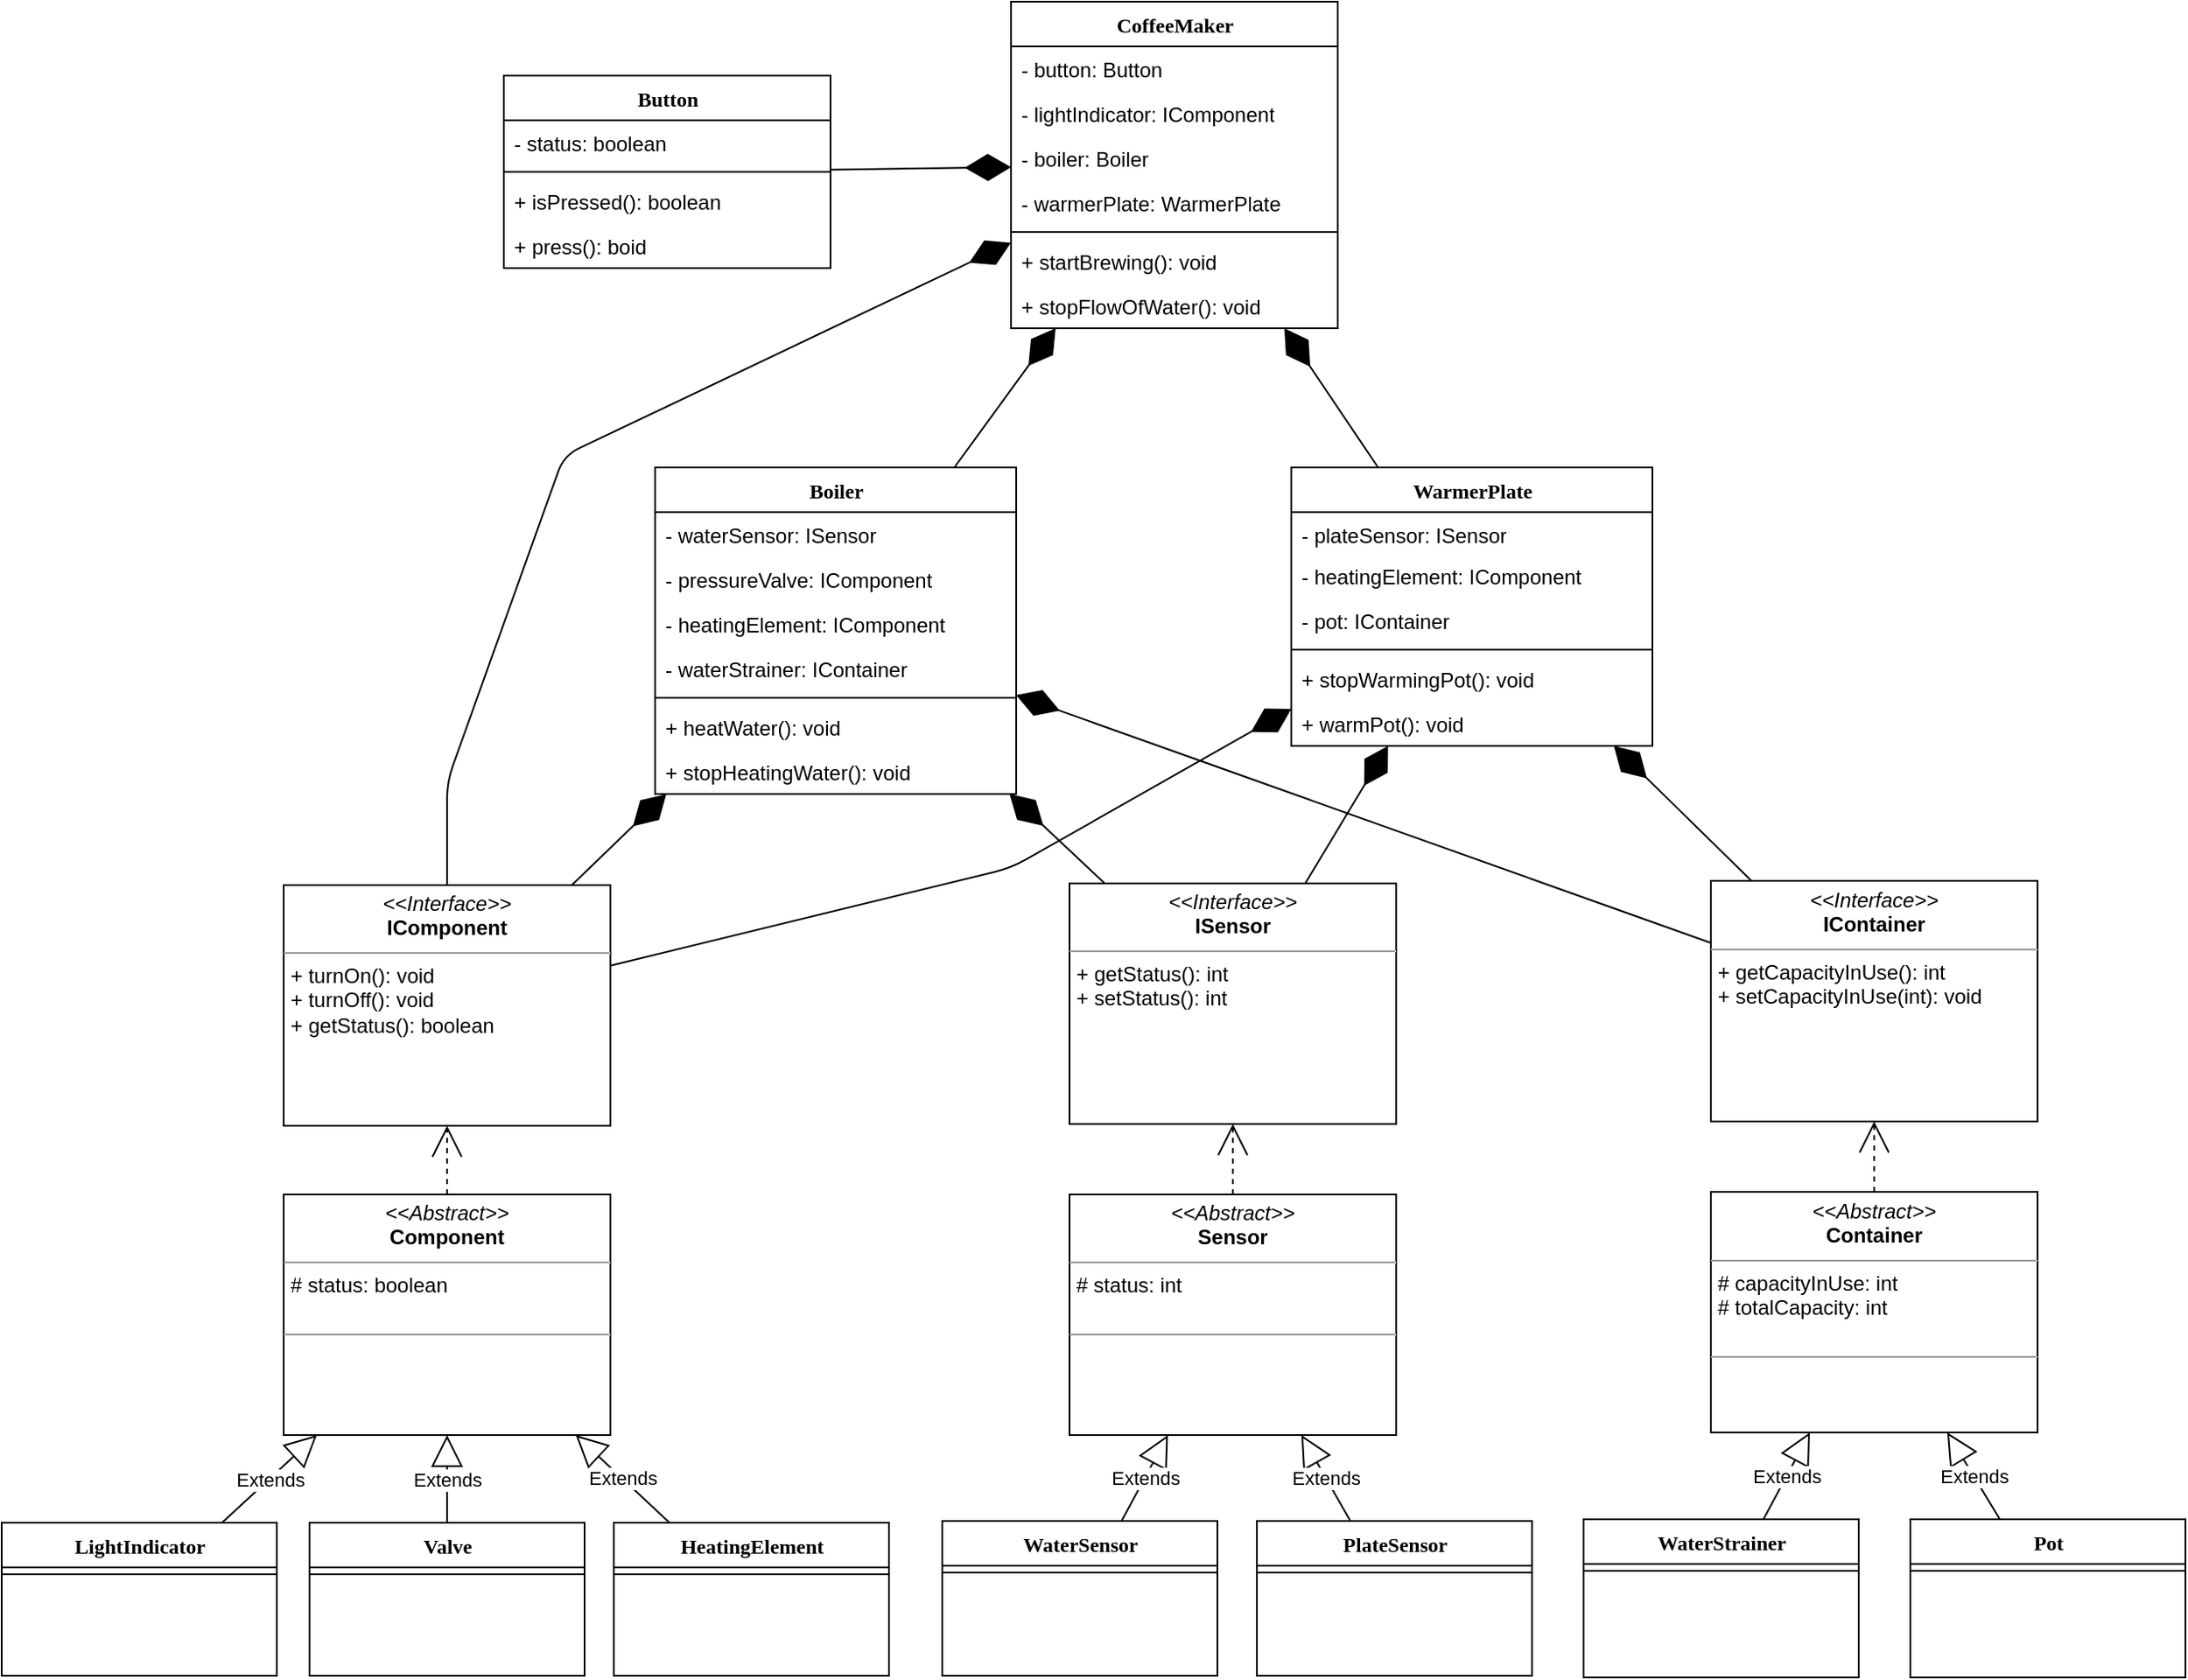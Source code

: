 <mxfile version="10.6.7" type="device"><diagram name="Page-1" id="6133507b-19e7-1e82-6fc7-422aa6c4b21f"><mxGraphModel dx="1080" dy="1285" grid="1" gridSize="10" guides="1" tooltips="1" connect="1" arrows="1" fold="1" page="1" pageScale="1" pageWidth="1100" pageHeight="850" background="#ffffff" math="0" shadow="0"><root><mxCell id="0"/><mxCell id="1" parent="0"/><mxCell id="235556782a83e6d0-1" value="LightIndicator" style="swimlane;html=1;fontStyle=1;align=center;verticalAlign=top;childLayout=stackLayout;horizontal=1;startSize=26;horizontalStack=0;resizeParent=1;resizeLast=0;collapsible=1;marginBottom=0;swimlaneFillColor=#ffffff;rounded=0;shadow=0;comic=0;labelBackgroundColor=none;strokeColor=#000000;strokeWidth=1;fillColor=none;fontFamily=Verdana;fontSize=12;fontColor=#000000;" parent="1" vertex="1"><mxGeometry x="123" y="591" width="160" height="89" as="geometry"/></mxCell><mxCell id="235556782a83e6d0-6" value="" style="line;html=1;strokeWidth=1;fillColor=none;align=left;verticalAlign=middle;spacingTop=-1;spacingLeft=3;spacingRight=3;rotatable=0;labelPosition=right;points=[];portConstraint=eastwest;" parent="235556782a83e6d0-1" vertex="1"><mxGeometry y="26" width="160" height="8" as="geometry"/></mxCell><mxCell id="78961159f06e98e8-69" value="Valve" style="swimlane;html=1;fontStyle=1;align=center;verticalAlign=top;childLayout=stackLayout;horizontal=1;startSize=26;horizontalStack=0;resizeParent=1;resizeLast=0;collapsible=1;marginBottom=0;swimlaneFillColor=#ffffff;rounded=0;shadow=0;comic=0;labelBackgroundColor=none;strokeColor=#000000;strokeWidth=1;fillColor=none;fontFamily=Verdana;fontSize=12;fontColor=#000000;" parent="1" vertex="1"><mxGeometry x="302" y="591" width="160" height="89" as="geometry"/></mxCell><mxCell id="78961159f06e98e8-77" value="" style="line;html=1;strokeWidth=1;fillColor=none;align=left;verticalAlign=middle;spacingTop=-1;spacingLeft=3;spacingRight=3;rotatable=0;labelPosition=right;points=[];portConstraint=eastwest;" parent="78961159f06e98e8-69" vertex="1"><mxGeometry y="26" width="160" height="8" as="geometry"/></mxCell><mxCell id="78961159f06e98e8-108" value="HeatingElement" style="swimlane;html=1;fontStyle=1;align=center;verticalAlign=top;childLayout=stackLayout;horizontal=1;startSize=26;horizontalStack=0;resizeParent=1;resizeLast=0;collapsible=1;marginBottom=0;swimlaneFillColor=#ffffff;rounded=0;shadow=0;comic=0;labelBackgroundColor=none;strokeColor=#000000;strokeWidth=1;fillColor=none;fontFamily=Verdana;fontSize=12;fontColor=#000000;" parent="1" vertex="1"><mxGeometry x="479" y="591" width="160" height="89" as="geometry"/></mxCell><mxCell id="78961159f06e98e8-116" value="" style="line;html=1;strokeWidth=1;fillColor=none;align=left;verticalAlign=middle;spacingTop=-1;spacingLeft=3;spacingRight=3;rotatable=0;labelPosition=right;points=[];portConstraint=eastwest;" parent="78961159f06e98e8-108" vertex="1"><mxGeometry y="26" width="160" height="8" as="geometry"/></mxCell><mxCell id="b94bc138ca980ef-1" value="&lt;p style=&quot;margin: 0px ; margin-top: 4px ; text-align: center&quot;&gt;&lt;i&gt;&amp;lt;&amp;lt;Interface&amp;gt;&amp;gt;&lt;/i&gt;&lt;br&gt;&lt;b&gt;IComponent&lt;/b&gt;&lt;/p&gt;&lt;hr size=&quot;1&quot;&gt;&lt;p style=&quot;margin: 0px ; margin-left: 4px&quot;&gt;&lt;/p&gt;&lt;p style=&quot;margin: 0px ; margin-left: 4px&quot;&gt;+ turnOn(): void&lt;br&gt;+ turnOff(): void&lt;/p&gt;&lt;p style=&quot;margin: 0px ; margin-left: 4px&quot;&gt;+ getStatus(): boolean&lt;/p&gt;" style="verticalAlign=top;align=left;overflow=fill;fontSize=12;fontFamily=Helvetica;html=1;rounded=0;shadow=0;comic=0;labelBackgroundColor=none;strokeColor=#000000;strokeWidth=1;fillColor=#ffffff;" parent="1" vertex="1"><mxGeometry x="287" y="220" width="190" height="140" as="geometry"/></mxCell><mxCell id="yU4iAAPaWpDzM0BWO3SC-5" value="&lt;p style=&quot;margin: 0px ; margin-top: 4px ; text-align: center&quot;&gt;&lt;i&gt;&amp;lt;&amp;lt;Interface&amp;gt;&amp;gt;&lt;/i&gt;&lt;br&gt;&lt;b&gt;ISensor&lt;/b&gt;&lt;/p&gt;&lt;hr size=&quot;1&quot;&gt;&lt;p style=&quot;margin: 0px ; margin-left: 4px&quot;&gt;&lt;/p&gt;&lt;p style=&quot;margin: 0px ; margin-left: 4px&quot;&gt;+ getStatus(): int&lt;/p&gt;&lt;p style=&quot;margin: 0px ; margin-left: 4px&quot;&gt;+ setStatus(): int&lt;/p&gt;" style="verticalAlign=top;align=left;overflow=fill;fontSize=12;fontFamily=Helvetica;html=1;rounded=0;shadow=0;comic=0;labelBackgroundColor=none;strokeColor=#000000;strokeWidth=1;fillColor=#ffffff;" parent="1" vertex="1"><mxGeometry x="744" y="219" width="190" height="140" as="geometry"/></mxCell><mxCell id="yU4iAAPaWpDzM0BWO3SC-6" value="&lt;p style=&quot;margin: 0px ; margin-top: 4px ; text-align: center&quot;&gt;&lt;i&gt;&amp;lt;&amp;lt;Abstract&amp;gt;&amp;gt;&lt;/i&gt;&lt;br&gt;&lt;b&gt;Sensor&lt;/b&gt;&lt;/p&gt;&lt;hr size=&quot;1&quot;&gt;&lt;p style=&quot;margin: 0px ; margin-left: 4px&quot;&gt;# status: int&lt;br&gt;&lt;br&gt;&lt;/p&gt;&lt;hr size=&quot;1&quot;&gt;&lt;p style=&quot;margin: 0px ; margin-left: 4px&quot;&gt;&lt;br&gt;&lt;/p&gt;" style="verticalAlign=top;align=left;overflow=fill;fontSize=12;fontFamily=Helvetica;html=1;rounded=0;shadow=0;comic=0;labelBackgroundColor=none;strokeColor=#000000;strokeWidth=1;fillColor=#ffffff;" parent="1" vertex="1"><mxGeometry x="744" y="400" width="190" height="140" as="geometry"/></mxCell><mxCell id="yU4iAAPaWpDzM0BWO3SC-7" style="edgeStyle=orthogonalEdgeStyle;rounded=0;html=1;dashed=1;labelBackgroundColor=none;startArrow=none;startFill=0;startSize=8;endArrow=open;endFill=0;endSize=16;fontFamily=Verdana;fontSize=12;" parent="1" source="yU4iAAPaWpDzM0BWO3SC-6" target="yU4iAAPaWpDzM0BWO3SC-5" edge="1"><mxGeometry relative="1" as="geometry"><mxPoint x="319" y="446" as="sourcePoint"/><mxPoint x="319" y="376" as="targetPoint"/></mxGeometry></mxCell><mxCell id="yU4iAAPaWpDzM0BWO3SC-8" value="WaterSensor" style="swimlane;html=1;fontStyle=1;align=center;verticalAlign=top;childLayout=stackLayout;horizontal=1;startSize=26;horizontalStack=0;resizeParent=1;resizeLast=0;collapsible=1;marginBottom=0;swimlaneFillColor=#ffffff;rounded=0;shadow=0;comic=0;labelBackgroundColor=none;strokeColor=#000000;strokeWidth=1;fillColor=none;fontFamily=Verdana;fontSize=12;fontColor=#000000;" parent="1" vertex="1"><mxGeometry x="670" y="590" width="160" height="90" as="geometry"/></mxCell><mxCell id="yU4iAAPaWpDzM0BWO3SC-10" value="" style="line;html=1;strokeWidth=1;fillColor=none;align=left;verticalAlign=middle;spacingTop=-1;spacingLeft=3;spacingRight=3;rotatable=0;labelPosition=right;points=[];portConstraint=eastwest;" parent="yU4iAAPaWpDzM0BWO3SC-8" vertex="1"><mxGeometry y="26" width="160" height="8" as="geometry"/></mxCell><mxCell id="yU4iAAPaWpDzM0BWO3SC-11" value="PlateSensor" style="swimlane;html=1;fontStyle=1;align=center;verticalAlign=top;childLayout=stackLayout;horizontal=1;startSize=26;horizontalStack=0;resizeParent=1;resizeLast=0;collapsible=1;marginBottom=0;swimlaneFillColor=#ffffff;rounded=0;shadow=0;comic=0;labelBackgroundColor=none;strokeColor=#000000;strokeWidth=1;fillColor=none;fontFamily=Verdana;fontSize=12;fontColor=#000000;" parent="1" vertex="1"><mxGeometry x="853" y="590" width="160" height="90" as="geometry"/></mxCell><mxCell id="yU4iAAPaWpDzM0BWO3SC-13" value="" style="line;html=1;strokeWidth=1;fillColor=none;align=left;verticalAlign=middle;spacingTop=-1;spacingLeft=3;spacingRight=3;rotatable=0;labelPosition=right;points=[];portConstraint=eastwest;" parent="yU4iAAPaWpDzM0BWO3SC-11" vertex="1"><mxGeometry y="26" width="160" height="8" as="geometry"/></mxCell><mxCell id="yU4iAAPaWpDzM0BWO3SC-16" value="Extends" style="endArrow=block;endSize=16;endFill=0;html=1;" parent="1" source="yU4iAAPaWpDzM0BWO3SC-8" target="yU4iAAPaWpDzM0BWO3SC-6" edge="1"><mxGeometry width="160" relative="1" as="geometry"><mxPoint x="194" y="750" as="sourcePoint"/><mxPoint x="354" y="750" as="targetPoint"/></mxGeometry></mxCell><mxCell id="yU4iAAPaWpDzM0BWO3SC-17" value="Extends" style="endArrow=block;endSize=16;endFill=0;html=1;" parent="1" source="yU4iAAPaWpDzM0BWO3SC-11" target="yU4iAAPaWpDzM0BWO3SC-6" edge="1"><mxGeometry width="160" relative="1" as="geometry"><mxPoint x="767.75" y="600" as="sourcePoint"/><mxPoint x="799.543" y="555" as="targetPoint"/></mxGeometry></mxCell><mxCell id="yU4iAAPaWpDzM0BWO3SC-18" value="Boiler" style="swimlane;html=1;fontStyle=1;align=center;verticalAlign=top;childLayout=stackLayout;horizontal=1;startSize=26;horizontalStack=0;resizeParent=1;resizeLast=0;collapsible=1;marginBottom=0;swimlaneFillColor=#ffffff;rounded=0;shadow=0;comic=0;labelBackgroundColor=none;strokeColor=#000000;strokeWidth=1;fillColor=none;fontFamily=Verdana;fontSize=12;fontColor=#000000;" parent="1" vertex="1"><mxGeometry x="503" y="-23" width="210" height="190" as="geometry"/></mxCell><mxCell id="yU4iAAPaWpDzM0BWO3SC-25" value="- waterSensor: ISensor&lt;br&gt;" style="text;html=1;strokeColor=none;fillColor=none;align=left;verticalAlign=top;spacingLeft=4;spacingRight=4;whiteSpace=wrap;overflow=hidden;rotatable=0;points=[[0,0.5],[1,0.5]];portConstraint=eastwest;" parent="yU4iAAPaWpDzM0BWO3SC-18" vertex="1"><mxGeometry y="26" width="210" height="26" as="geometry"/></mxCell><mxCell id="yU4iAAPaWpDzM0BWO3SC-24" value="- pressureValve: IComponent&lt;br&gt;" style="text;html=1;strokeColor=none;fillColor=none;align=left;verticalAlign=top;spacingLeft=4;spacingRight=4;whiteSpace=wrap;overflow=hidden;rotatable=0;points=[[0,0.5],[1,0.5]];portConstraint=eastwest;" parent="yU4iAAPaWpDzM0BWO3SC-18" vertex="1"><mxGeometry y="52" width="210" height="26" as="geometry"/></mxCell><mxCell id="HhmbuVHOlJZsZI76Dc89-12" value="- heatingElement: IComponent&lt;br&gt;" style="text;html=1;strokeColor=none;fillColor=none;align=left;verticalAlign=top;spacingLeft=4;spacingRight=4;whiteSpace=wrap;overflow=hidden;rotatable=0;points=[[0,0.5],[1,0.5]];portConstraint=eastwest;" vertex="1" parent="yU4iAAPaWpDzM0BWO3SC-18"><mxGeometry y="78" width="210" height="26" as="geometry"/></mxCell><mxCell id="yU4iAAPaWpDzM0BWO3SC-19" value="- waterStrainer: IContainer&lt;br&gt;" style="text;html=1;strokeColor=none;fillColor=none;align=left;verticalAlign=top;spacingLeft=4;spacingRight=4;whiteSpace=wrap;overflow=hidden;rotatable=0;points=[[0,0.5],[1,0.5]];portConstraint=eastwest;" parent="yU4iAAPaWpDzM0BWO3SC-18" vertex="1"><mxGeometry y="104" width="210" height="26" as="geometry"/></mxCell><mxCell id="yU4iAAPaWpDzM0BWO3SC-20" value="" style="line;html=1;strokeWidth=1;fillColor=none;align=left;verticalAlign=middle;spacingTop=-1;spacingLeft=3;spacingRight=3;rotatable=0;labelPosition=right;points=[];portConstraint=eastwest;" parent="yU4iAAPaWpDzM0BWO3SC-18" vertex="1"><mxGeometry y="130" width="210" height="8" as="geometry"/></mxCell><mxCell id="yU4iAAPaWpDzM0BWO3SC-26" value="+ heatWater(): void&lt;br&gt;" style="text;html=1;strokeColor=none;fillColor=none;align=left;verticalAlign=top;spacingLeft=4;spacingRight=4;whiteSpace=wrap;overflow=hidden;rotatable=0;points=[[0,0.5],[1,0.5]];portConstraint=eastwest;" parent="yU4iAAPaWpDzM0BWO3SC-18" vertex="1"><mxGeometry y="138" width="210" height="26" as="geometry"/></mxCell><mxCell id="yU4iAAPaWpDzM0BWO3SC-27" value="+ stopHeatingWater(): void&lt;br&gt;" style="text;html=1;strokeColor=none;fillColor=none;align=left;verticalAlign=top;spacingLeft=4;spacingRight=4;whiteSpace=wrap;overflow=hidden;rotatable=0;points=[[0,0.5],[1,0.5]];portConstraint=eastwest;" parent="yU4iAAPaWpDzM0BWO3SC-18" vertex="1"><mxGeometry y="164" width="210" height="26" as="geometry"/></mxCell><mxCell id="yU4iAAPaWpDzM0BWO3SC-21" value="WarmerPlate" style="swimlane;html=1;fontStyle=1;align=center;verticalAlign=top;childLayout=stackLayout;horizontal=1;startSize=26;horizontalStack=0;resizeParent=1;resizeLast=0;collapsible=1;marginBottom=0;swimlaneFillColor=#ffffff;rounded=0;shadow=0;comic=0;labelBackgroundColor=none;strokeColor=#000000;strokeWidth=1;fillColor=none;fontFamily=Verdana;fontSize=12;fontColor=#000000;" parent="1" vertex="1"><mxGeometry x="873" y="-23" width="210" height="162" as="geometry"/></mxCell><mxCell id="yU4iAAPaWpDzM0BWO3SC-28" value="- plateSensor: ISensor" style="text;html=1;strokeColor=none;fillColor=none;align=left;verticalAlign=top;spacingLeft=4;spacingRight=4;whiteSpace=wrap;overflow=hidden;rotatable=0;points=[[0,0.5],[1,0.5]];portConstraint=eastwest;" parent="yU4iAAPaWpDzM0BWO3SC-21" vertex="1"><mxGeometry y="26" width="210" height="24" as="geometry"/></mxCell><mxCell id="HhmbuVHOlJZsZI76Dc89-13" value="- heatingElement: IComponent" style="text;html=1;strokeColor=none;fillColor=none;align=left;verticalAlign=top;spacingLeft=4;spacingRight=4;whiteSpace=wrap;overflow=hidden;rotatable=0;points=[[0,0.5],[1,0.5]];portConstraint=eastwest;" vertex="1" parent="yU4iAAPaWpDzM0BWO3SC-21"><mxGeometry y="50" width="210" height="26" as="geometry"/></mxCell><mxCell id="yU4iAAPaWpDzM0BWO3SC-22" value="- pot: IContainer" style="text;html=1;strokeColor=none;fillColor=none;align=left;verticalAlign=top;spacingLeft=4;spacingRight=4;whiteSpace=wrap;overflow=hidden;rotatable=0;points=[[0,0.5],[1,0.5]];portConstraint=eastwest;" parent="yU4iAAPaWpDzM0BWO3SC-21" vertex="1"><mxGeometry y="76" width="210" height="26" as="geometry"/></mxCell><mxCell id="yU4iAAPaWpDzM0BWO3SC-23" value="" style="line;html=1;strokeWidth=1;fillColor=none;align=left;verticalAlign=middle;spacingTop=-1;spacingLeft=3;spacingRight=3;rotatable=0;labelPosition=right;points=[];portConstraint=eastwest;" parent="yU4iAAPaWpDzM0BWO3SC-21" vertex="1"><mxGeometry y="102" width="210" height="8" as="geometry"/></mxCell><mxCell id="yU4iAAPaWpDzM0BWO3SC-30" value="+ stopWarmingPot(): void" style="text;html=1;strokeColor=none;fillColor=none;align=left;verticalAlign=top;spacingLeft=4;spacingRight=4;whiteSpace=wrap;overflow=hidden;rotatable=0;points=[[0,0.5],[1,0.5]];portConstraint=eastwest;" parent="yU4iAAPaWpDzM0BWO3SC-21" vertex="1"><mxGeometry y="110" width="210" height="26" as="geometry"/></mxCell><mxCell id="yU4iAAPaWpDzM0BWO3SC-29" value="+ warmPot(): void" style="text;html=1;strokeColor=none;fillColor=none;align=left;verticalAlign=top;spacingLeft=4;spacingRight=4;whiteSpace=wrap;overflow=hidden;rotatable=0;points=[[0,0.5],[1,0.5]];portConstraint=eastwest;" parent="yU4iAAPaWpDzM0BWO3SC-21" vertex="1"><mxGeometry y="136" width="210" height="26" as="geometry"/></mxCell><mxCell id="yU4iAAPaWpDzM0BWO3SC-31" value="CoffeeMaker" style="swimlane;html=1;fontStyle=1;align=center;verticalAlign=top;childLayout=stackLayout;horizontal=1;startSize=26;horizontalStack=0;resizeParent=1;resizeLast=0;collapsible=1;marginBottom=0;swimlaneFillColor=#ffffff;rounded=0;shadow=0;comic=0;labelBackgroundColor=none;strokeColor=#000000;strokeWidth=1;fillColor=none;fontFamily=Verdana;fontSize=12;fontColor=#000000;" parent="1" vertex="1"><mxGeometry x="710" y="-294" width="190" height="190" as="geometry"/></mxCell><mxCell id="yU4iAAPaWpDzM0BWO3SC-32" value="- button: Button&lt;br&gt;" style="text;html=1;strokeColor=none;fillColor=none;align=left;verticalAlign=top;spacingLeft=4;spacingRight=4;whiteSpace=wrap;overflow=hidden;rotatable=0;points=[[0,0.5],[1,0.5]];portConstraint=eastwest;" parent="yU4iAAPaWpDzM0BWO3SC-31" vertex="1"><mxGeometry y="26" width="190" height="26" as="geometry"/></mxCell><mxCell id="yU4iAAPaWpDzM0BWO3SC-38" value="- lightIndicator: IComponent&lt;br&gt;" style="text;html=1;strokeColor=none;fillColor=none;align=left;verticalAlign=top;spacingLeft=4;spacingRight=4;whiteSpace=wrap;overflow=hidden;rotatable=0;points=[[0,0.5],[1,0.5]];portConstraint=eastwest;" parent="yU4iAAPaWpDzM0BWO3SC-31" vertex="1"><mxGeometry y="52" width="190" height="26" as="geometry"/></mxCell><mxCell id="yU4iAAPaWpDzM0BWO3SC-33" value="- boiler: Boiler&lt;br&gt;&lt;br&gt;" style="text;html=1;strokeColor=none;fillColor=none;align=left;verticalAlign=top;spacingLeft=4;spacingRight=4;whiteSpace=wrap;overflow=hidden;rotatable=0;points=[[0,0.5],[1,0.5]];portConstraint=eastwest;" parent="yU4iAAPaWpDzM0BWO3SC-31" vertex="1"><mxGeometry y="78" width="190" height="26" as="geometry"/></mxCell><mxCell id="yU4iAAPaWpDzM0BWO3SC-34" value="- warmerPlate: WarmerPlate&lt;br&gt;" style="text;html=1;strokeColor=none;fillColor=none;align=left;verticalAlign=top;spacingLeft=4;spacingRight=4;whiteSpace=wrap;overflow=hidden;rotatable=0;points=[[0,0.5],[1,0.5]];portConstraint=eastwest;" parent="yU4iAAPaWpDzM0BWO3SC-31" vertex="1"><mxGeometry y="104" width="190" height="26" as="geometry"/></mxCell><mxCell id="yU4iAAPaWpDzM0BWO3SC-35" value="" style="line;html=1;strokeWidth=1;fillColor=none;align=left;verticalAlign=middle;spacingTop=-1;spacingLeft=3;spacingRight=3;rotatable=0;labelPosition=right;points=[];portConstraint=eastwest;" parent="yU4iAAPaWpDzM0BWO3SC-31" vertex="1"><mxGeometry y="130" width="190" height="8" as="geometry"/></mxCell><mxCell id="yU4iAAPaWpDzM0BWO3SC-36" value="+ startBrewing(): void&lt;br&gt;" style="text;html=1;strokeColor=none;fillColor=none;align=left;verticalAlign=top;spacingLeft=4;spacingRight=4;whiteSpace=wrap;overflow=hidden;rotatable=0;points=[[0,0.5],[1,0.5]];portConstraint=eastwest;" parent="yU4iAAPaWpDzM0BWO3SC-31" vertex="1"><mxGeometry y="138" width="190" height="26" as="geometry"/></mxCell><mxCell id="yU4iAAPaWpDzM0BWO3SC-37" value="+ stopFlowOfWater(): void&lt;br&gt;" style="text;html=1;strokeColor=none;fillColor=none;align=left;verticalAlign=top;spacingLeft=4;spacingRight=4;whiteSpace=wrap;overflow=hidden;rotatable=0;points=[[0,0.5],[1,0.5]];portConstraint=eastwest;" parent="yU4iAAPaWpDzM0BWO3SC-31" vertex="1"><mxGeometry y="164" width="190" height="26" as="geometry"/></mxCell><mxCell id="yU4iAAPaWpDzM0BWO3SC-39" value="" style="endArrow=diamondThin;endFill=1;endSize=24;html=1;" parent="1" source="b94bc138ca980ef-1" target="yU4iAAPaWpDzM0BWO3SC-18" edge="1"><mxGeometry width="160" relative="1" as="geometry"><mxPoint x="70" y="240" as="sourcePoint"/><mxPoint x="230" y="240" as="targetPoint"/></mxGeometry></mxCell><mxCell id="yU4iAAPaWpDzM0BWO3SC-40" value="" style="endArrow=diamondThin;endFill=1;endSize=24;html=1;" parent="1" source="yU4iAAPaWpDzM0BWO3SC-5" target="yU4iAAPaWpDzM0BWO3SC-18" edge="1"><mxGeometry width="160" relative="1" as="geometry"><mxPoint x="380.897" y="236" as="sourcePoint"/><mxPoint x="421.41" y="157" as="targetPoint"/></mxGeometry></mxCell><mxCell id="yU4iAAPaWpDzM0BWO3SC-41" value="" style="endArrow=diamondThin;endFill=1;endSize=24;html=1;" parent="1" source="b94bc138ca980ef-1" target="yU4iAAPaWpDzM0BWO3SC-21" edge="1"><mxGeometry width="160" relative="1" as="geometry"><mxPoint x="380.897" y="236" as="sourcePoint"/><mxPoint x="421.41" y="157" as="targetPoint"/><Array as="points"><mxPoint x="710" y="210"/></Array></mxGeometry></mxCell><mxCell id="yU4iAAPaWpDzM0BWO3SC-42" value="" style="endArrow=diamondThin;endFill=1;endSize=24;html=1;" parent="1" source="yU4iAAPaWpDzM0BWO3SC-5" target="yU4iAAPaWpDzM0BWO3SC-21" edge="1"><mxGeometry width="160" relative="1" as="geometry"><mxPoint x="780" y="247.171" as="sourcePoint"/><mxPoint x="560" y="124.829" as="targetPoint"/></mxGeometry></mxCell><mxCell id="yU4iAAPaWpDzM0BWO3SC-43" value="" style="endArrow=diamondThin;endFill=1;endSize=24;html=1;" parent="1" source="yU4iAAPaWpDzM0BWO3SC-18" target="yU4iAAPaWpDzM0BWO3SC-31" edge="1"><mxGeometry width="160" relative="1" as="geometry"><mxPoint x="70" y="10.031" as="sourcePoint"/><mxPoint x="370" y="-143.031" as="targetPoint"/></mxGeometry></mxCell><mxCell id="yU4iAAPaWpDzM0BWO3SC-44" value="" style="endArrow=diamondThin;endFill=1;endSize=24;html=1;" parent="1" source="yU4iAAPaWpDzM0BWO3SC-21" target="yU4iAAPaWpDzM0BWO3SC-31" edge="1"><mxGeometry width="160" relative="1" as="geometry"><mxPoint x="523.621" y="-13" as="sourcePoint"/><mxPoint x="579.483" y="-94" as="targetPoint"/></mxGeometry></mxCell><mxCell id="yU4iAAPaWpDzM0BWO3SC-45" value="" style="endArrow=diamondThin;endFill=1;endSize=24;html=1;" parent="1" source="b94bc138ca980ef-1" target="yU4iAAPaWpDzM0BWO3SC-31" edge="1"><mxGeometry width="160" relative="1" as="geometry"><mxPoint x="523.621" y="-13" as="sourcePoint"/><mxPoint x="579.483" y="-94" as="targetPoint"/><Array as="points"><mxPoint x="382" y="160"/><mxPoint x="450" y="-30"/></Array></mxGeometry></mxCell><mxCell id="yU4iAAPaWpDzM0BWO3SC-46" value="Button" style="swimlane;html=1;fontStyle=1;align=center;verticalAlign=top;childLayout=stackLayout;horizontal=1;startSize=26;horizontalStack=0;resizeParent=1;resizeLast=0;collapsible=1;marginBottom=0;swimlaneFillColor=#ffffff;rounded=0;shadow=0;comic=0;labelBackgroundColor=none;strokeColor=#000000;strokeWidth=1;fillColor=none;fontFamily=Verdana;fontSize=12;fontColor=#000000;" parent="1" vertex="1"><mxGeometry x="415" y="-251" width="190" height="112" as="geometry"/></mxCell><mxCell id="yU4iAAPaWpDzM0BWO3SC-47" value="- status: boolean&lt;br&gt;" style="text;html=1;strokeColor=none;fillColor=none;align=left;verticalAlign=top;spacingLeft=4;spacingRight=4;whiteSpace=wrap;overflow=hidden;rotatable=0;points=[[0,0.5],[1,0.5]];portConstraint=eastwest;" parent="yU4iAAPaWpDzM0BWO3SC-46" vertex="1"><mxGeometry y="26" width="190" height="26" as="geometry"/></mxCell><mxCell id="yU4iAAPaWpDzM0BWO3SC-51" value="" style="line;html=1;strokeWidth=1;fillColor=none;align=left;verticalAlign=middle;spacingTop=-1;spacingLeft=3;spacingRight=3;rotatable=0;labelPosition=right;points=[];portConstraint=eastwest;" parent="yU4iAAPaWpDzM0BWO3SC-46" vertex="1"><mxGeometry y="52" width="190" height="8" as="geometry"/></mxCell><mxCell id="HhmbuVHOlJZsZI76Dc89-16" value="+ isPressed(): boolean&lt;br&gt;" style="text;html=1;strokeColor=none;fillColor=none;align=left;verticalAlign=top;spacingLeft=4;spacingRight=4;whiteSpace=wrap;overflow=hidden;rotatable=0;points=[[0,0.5],[1,0.5]];portConstraint=eastwest;" vertex="1" parent="yU4iAAPaWpDzM0BWO3SC-46"><mxGeometry y="60" width="190" height="26" as="geometry"/></mxCell><mxCell id="yU4iAAPaWpDzM0BWO3SC-53" value="+ press(): boid&lt;br&gt;" style="text;html=1;strokeColor=none;fillColor=none;align=left;verticalAlign=top;spacingLeft=4;spacingRight=4;whiteSpace=wrap;overflow=hidden;rotatable=0;points=[[0,0.5],[1,0.5]];portConstraint=eastwest;" parent="yU4iAAPaWpDzM0BWO3SC-46" vertex="1"><mxGeometry y="86" width="190" height="26" as="geometry"/></mxCell><mxCell id="yU4iAAPaWpDzM0BWO3SC-54" value="" style="endArrow=diamondThin;endFill=1;endSize=24;html=1;" parent="1" source="yU4iAAPaWpDzM0BWO3SC-46" target="yU4iAAPaWpDzM0BWO3SC-31" edge="1"><mxGeometry width="160" relative="1" as="geometry"><mxPoint x="591.121" y="-227.5" as="sourcePoint"/><mxPoint x="646.983" y="-308.5" as="targetPoint"/></mxGeometry></mxCell><mxCell id="yU4iAAPaWpDzM0BWO3SC-55" value="&lt;p style=&quot;margin: 0px ; margin-top: 4px ; text-align: center&quot;&gt;&lt;i&gt;&amp;lt;&amp;lt;Abstract&amp;gt;&amp;gt;&lt;/i&gt;&lt;br&gt;&lt;b&gt;Component&lt;/b&gt;&lt;/p&gt;&lt;hr size=&quot;1&quot;&gt;&lt;p style=&quot;margin: 0px ; margin-left: 4px&quot;&gt;# status: boolean&lt;br&gt;&lt;br&gt;&lt;/p&gt;&lt;hr size=&quot;1&quot;&gt;&lt;p style=&quot;margin: 0px ; margin-left: 4px&quot;&gt;&lt;br&gt;&lt;/p&gt;" style="verticalAlign=top;align=left;overflow=fill;fontSize=12;fontFamily=Helvetica;html=1;rounded=0;shadow=0;comic=0;labelBackgroundColor=none;strokeColor=#000000;strokeWidth=1;fillColor=#ffffff;" parent="1" vertex="1"><mxGeometry x="287" y="400" width="190" height="140" as="geometry"/></mxCell><mxCell id="yU4iAAPaWpDzM0BWO3SC-56" style="edgeStyle=orthogonalEdgeStyle;rounded=0;html=1;dashed=1;labelBackgroundColor=none;startArrow=none;startFill=0;startSize=8;endArrow=open;endFill=0;endSize=16;fontFamily=Verdana;fontSize=12;" parent="1" source="yU4iAAPaWpDzM0BWO3SC-55" target="b94bc138ca980ef-1" edge="1"><mxGeometry relative="1" as="geometry"><mxPoint x="935" y="410" as="sourcePoint"/><mxPoint x="935" y="369" as="targetPoint"/></mxGeometry></mxCell><mxCell id="yU4iAAPaWpDzM0BWO3SC-57" value="Extends" style="endArrow=block;endSize=16;endFill=0;html=1;" parent="1" source="235556782a83e6d0-1" target="yU4iAAPaWpDzM0BWO3SC-55" edge="1"><mxGeometry width="160" relative="1" as="geometry"><mxPoint x="179.96" y="580" as="sourcePoint"/><mxPoint x="214.352" y="530" as="targetPoint"/></mxGeometry></mxCell><mxCell id="yU4iAAPaWpDzM0BWO3SC-59" value="Extends" style="endArrow=block;endSize=16;endFill=0;html=1;" parent="1" source="78961159f06e98e8-69" target="yU4iAAPaWpDzM0BWO3SC-55" edge="1"><mxGeometry width="160" relative="1" as="geometry"><mxPoint x="364.96" y="590" as="sourcePoint"/><mxPoint x="399.352" y="540" as="targetPoint"/></mxGeometry></mxCell><mxCell id="yU4iAAPaWpDzM0BWO3SC-60" value="Extends" style="endArrow=block;endSize=16;endFill=0;html=1;" parent="1" source="78961159f06e98e8-108" target="yU4iAAPaWpDzM0BWO3SC-55" edge="1"><mxGeometry width="160" relative="1" as="geometry"><mxPoint x="577.46" y="570" as="sourcePoint"/><mxPoint x="611.852" y="520" as="targetPoint"/></mxGeometry></mxCell><mxCell id="HhmbuVHOlJZsZI76Dc89-1" value="&lt;p style=&quot;margin: 0px ; margin-top: 4px ; text-align: center&quot;&gt;&lt;i&gt;&amp;lt;&amp;lt;Interface&amp;gt;&amp;gt;&lt;/i&gt;&lt;br&gt;&lt;b&gt;IContainer&lt;/b&gt;&lt;/p&gt;&lt;hr size=&quot;1&quot;&gt;&lt;p style=&quot;margin: 0px ; margin-left: 4px&quot;&gt;&lt;/p&gt;&lt;p style=&quot;margin: 0px ; margin-left: 4px&quot;&gt;+ getCapacityInUse(): int&lt;/p&gt;&lt;p style=&quot;margin: 0px ; margin-left: 4px&quot;&gt;+ setCapacityInUse(int): void&lt;/p&gt;" style="verticalAlign=top;align=left;overflow=fill;fontSize=12;fontFamily=Helvetica;html=1;rounded=0;shadow=0;comic=0;labelBackgroundColor=none;strokeColor=#000000;strokeWidth=1;fillColor=#ffffff;" vertex="1" parent="1"><mxGeometry x="1117" y="217.5" width="190" height="140" as="geometry"/></mxCell><mxCell id="HhmbuVHOlJZsZI76Dc89-2" value="&lt;p style=&quot;margin: 0px ; margin-top: 4px ; text-align: center&quot;&gt;&lt;i&gt;&amp;lt;&amp;lt;Abstract&amp;gt;&amp;gt;&lt;/i&gt;&lt;br&gt;&lt;b&gt;Container&lt;/b&gt;&lt;/p&gt;&lt;hr size=&quot;1&quot;&gt;&lt;p style=&quot;margin: 0px ; margin-left: 4px&quot;&gt;# capacityInUse: int&lt;/p&gt;&lt;p style=&quot;margin: 0px ; margin-left: 4px&quot;&gt;# totalCapacity: int&lt;br&gt;&lt;br&gt;&lt;/p&gt;&lt;hr size=&quot;1&quot;&gt;&lt;p style=&quot;margin: 0px ; margin-left: 4px&quot;&gt;&lt;br&gt;&lt;/p&gt;" style="verticalAlign=top;align=left;overflow=fill;fontSize=12;fontFamily=Helvetica;html=1;rounded=0;shadow=0;comic=0;labelBackgroundColor=none;strokeColor=#000000;strokeWidth=1;fillColor=#ffffff;" vertex="1" parent="1"><mxGeometry x="1117" y="398.5" width="190" height="140" as="geometry"/></mxCell><mxCell id="HhmbuVHOlJZsZI76Dc89-3" style="edgeStyle=orthogonalEdgeStyle;rounded=0;html=1;dashed=1;labelBackgroundColor=none;startArrow=none;startFill=0;startSize=8;endArrow=open;endFill=0;endSize=16;fontFamily=Verdana;fontSize=12;" edge="1" parent="1" source="HhmbuVHOlJZsZI76Dc89-2" target="HhmbuVHOlJZsZI76Dc89-1"><mxGeometry relative="1" as="geometry"><mxPoint x="692" y="444.5" as="sourcePoint"/><mxPoint x="692" y="374.5" as="targetPoint"/></mxGeometry></mxCell><mxCell id="HhmbuVHOlJZsZI76Dc89-4" value="WaterStrainer" style="swimlane;html=1;fontStyle=1;align=center;verticalAlign=top;childLayout=stackLayout;horizontal=1;startSize=26;horizontalStack=0;resizeParent=1;resizeLast=0;collapsible=1;marginBottom=0;swimlaneFillColor=#ffffff;rounded=0;shadow=0;comic=0;labelBackgroundColor=none;strokeColor=#000000;strokeWidth=1;fillColor=none;fontFamily=Verdana;fontSize=12;fontColor=#000000;" vertex="1" parent="1"><mxGeometry x="1043" y="589" width="160" height="92" as="geometry"/></mxCell><mxCell id="HhmbuVHOlJZsZI76Dc89-6" value="" style="line;html=1;strokeWidth=1;fillColor=none;align=left;verticalAlign=middle;spacingTop=-1;spacingLeft=3;spacingRight=3;rotatable=0;labelPosition=right;points=[];portConstraint=eastwest;" vertex="1" parent="HhmbuVHOlJZsZI76Dc89-4"><mxGeometry y="26" width="160" height="8" as="geometry"/></mxCell><mxCell id="HhmbuVHOlJZsZI76Dc89-7" value="Pot" style="swimlane;html=1;fontStyle=1;align=center;verticalAlign=top;childLayout=stackLayout;horizontal=1;startSize=26;horizontalStack=0;resizeParent=1;resizeLast=0;collapsible=1;marginBottom=0;swimlaneFillColor=#ffffff;rounded=0;shadow=0;comic=0;labelBackgroundColor=none;strokeColor=#000000;strokeWidth=1;fillColor=none;fontFamily=Verdana;fontSize=12;fontColor=#000000;" vertex="1" parent="1"><mxGeometry x="1233" y="589" width="160" height="92" as="geometry"/></mxCell><mxCell id="HhmbuVHOlJZsZI76Dc89-9" value="" style="line;html=1;strokeWidth=1;fillColor=none;align=left;verticalAlign=middle;spacingTop=-1;spacingLeft=3;spacingRight=3;rotatable=0;labelPosition=right;points=[];portConstraint=eastwest;" vertex="1" parent="HhmbuVHOlJZsZI76Dc89-7"><mxGeometry y="26" width="160" height="8" as="geometry"/></mxCell><mxCell id="HhmbuVHOlJZsZI76Dc89-10" value="Extends" style="endArrow=block;endSize=16;endFill=0;html=1;" edge="1" parent="1" source="HhmbuVHOlJZsZI76Dc89-4" target="HhmbuVHOlJZsZI76Dc89-2"><mxGeometry width="160" relative="1" as="geometry"><mxPoint x="567" y="748.5" as="sourcePoint"/><mxPoint x="727" y="748.5" as="targetPoint"/></mxGeometry></mxCell><mxCell id="HhmbuVHOlJZsZI76Dc89-11" value="Extends" style="endArrow=block;endSize=16;endFill=0;html=1;" edge="1" parent="1" source="HhmbuVHOlJZsZI76Dc89-7" target="HhmbuVHOlJZsZI76Dc89-2"><mxGeometry width="160" relative="1" as="geometry"><mxPoint x="1140.75" y="598.5" as="sourcePoint"/><mxPoint x="1172.543" y="553.5" as="targetPoint"/></mxGeometry></mxCell><mxCell id="HhmbuVHOlJZsZI76Dc89-14" value="" style="endArrow=diamondThin;endFill=1;endSize=24;html=1;" edge="1" parent="1" source="HhmbuVHOlJZsZI76Dc89-1" target="yU4iAAPaWpDzM0BWO3SC-18"><mxGeometry width="160" relative="1" as="geometry"><mxPoint x="770" y="287.463" as="sourcePoint"/><mxPoint x="570" y="178.963" as="targetPoint"/></mxGeometry></mxCell><mxCell id="HhmbuVHOlJZsZI76Dc89-15" value="" style="endArrow=diamondThin;endFill=1;endSize=24;html=1;" edge="1" parent="1" source="HhmbuVHOlJZsZI76Dc89-1" target="yU4iAAPaWpDzM0BWO3SC-21"><mxGeometry width="160" relative="1" as="geometry"><mxPoint x="1285" y="274.878" as="sourcePoint"/><mxPoint x="580" y="107.003" as="targetPoint"/></mxGeometry></mxCell></root></mxGraphModel></diagram></mxfile>